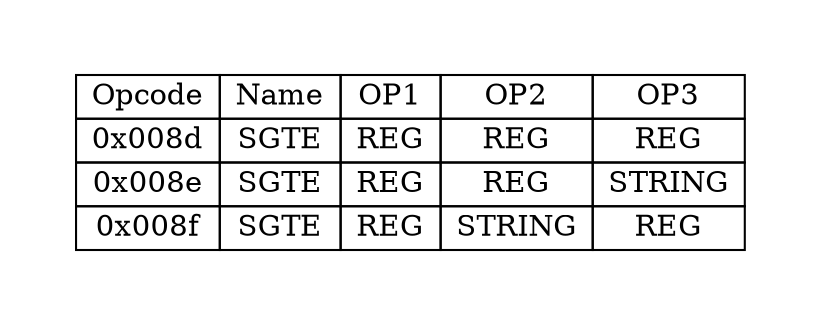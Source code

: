 digraph{
graph [pad="0.5", nodesep="0.5", ranksep="2" ]
node[shape=plain]
Foo [label=<
<table border="0" cellborder="1" cellspacing="0">
<tr><td> Opcode </td> <td> Name </td> <td> OP1 </td><td> OP2 </td><td> OP3 </td> </tr>
<tr><td> 0x008d </td><td> SGTE </td><td> REG </td><td> REG </td><td> REG </td> </tr>
<tr><td> 0x008e </td><td> SGTE </td><td> REG </td><td> REG </td><td> STRING </td> </tr>
<tr><td> 0x008f </td><td> SGTE </td><td> REG </td><td> STRING </td><td> REG </td> </tr>
</table>>];
}
